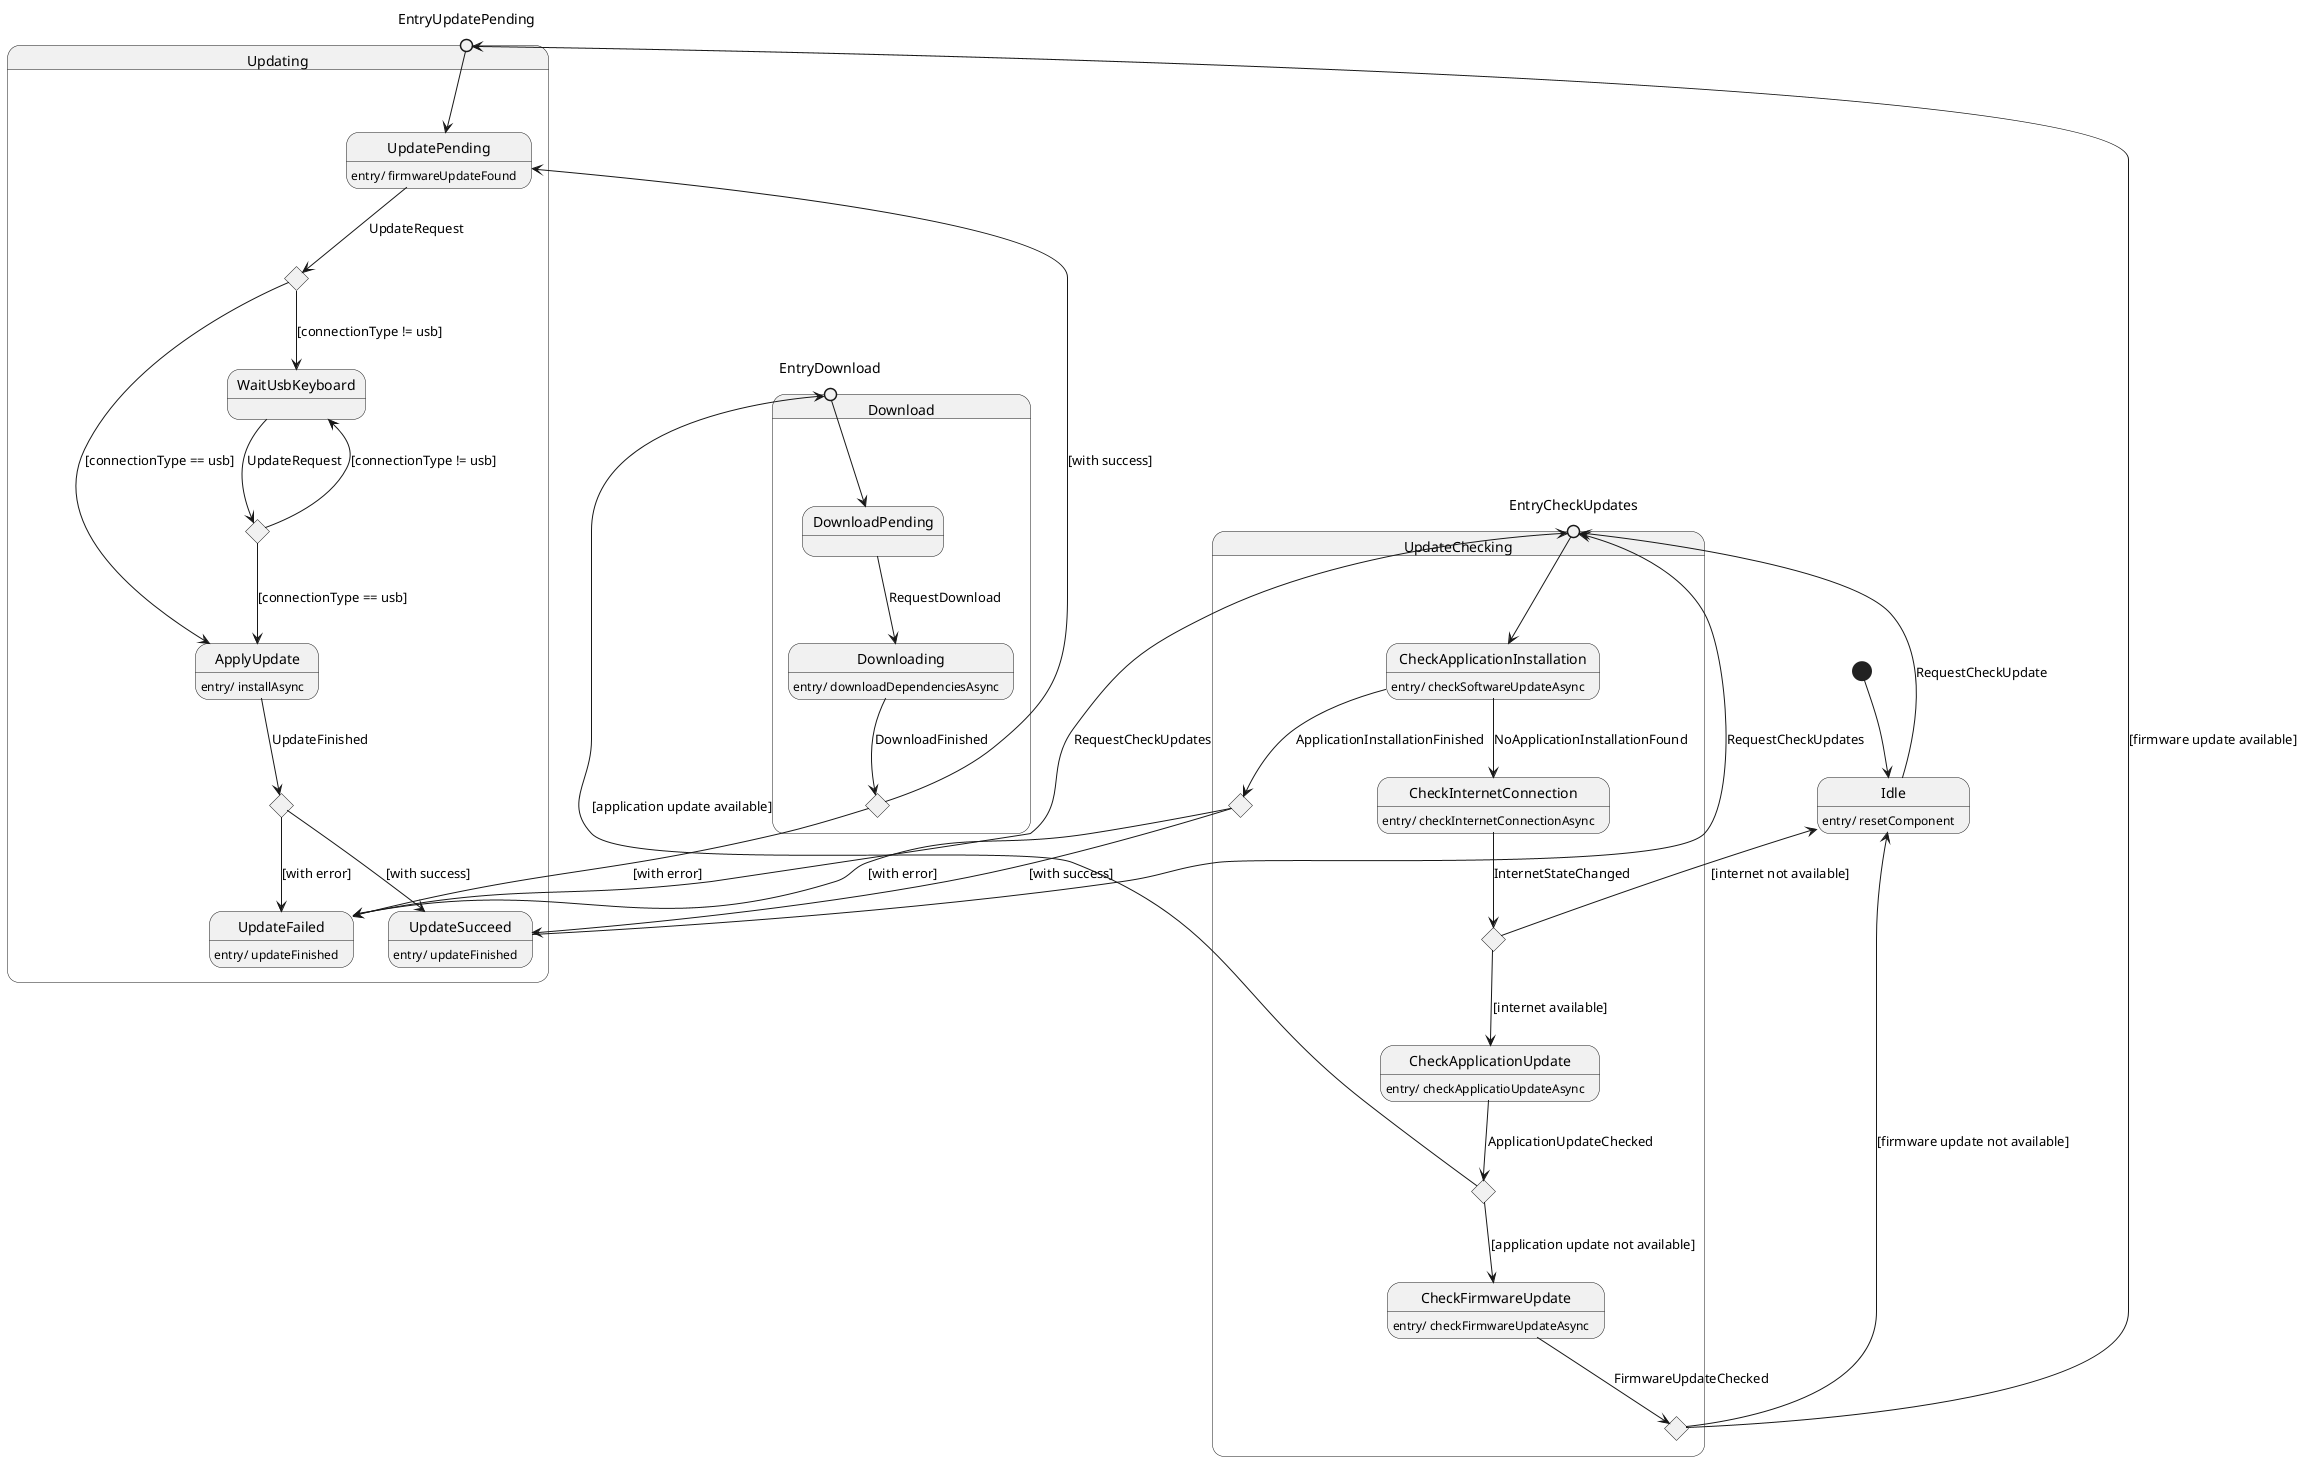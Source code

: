 @startuml Package Updater

state Idle {

}

state Updating {

    state EntryUpdatePending <<entryPoint>>

    state UpdatePending
    state ApplyUpdate
    state WaitUsbKeyboard

    UpdatePending: entry/ firmwareUpdateFound
    ApplyUpdate: entry/ installAsync

    EntryUpdatePending --> UpdatePending

    state connectionType <<choice>>

    UpdatePending --> connectionType : UpdateRequest

    connectionType --> ApplyUpdate : [connectionType == usb]
    connectionType --> WaitUsbKeyboard : [connectionType != usb]

    state retry <<choice>>

    WaitUsbKeyboard --> retry : UpdateRequest

    retry --> ApplyUpdate : [connectionType == usb]
    retry --> WaitUsbKeyboard : [connectionType != usb]

    state updateFinished <<choice>>
    ApplyUpdate -down-> updateFinished : UpdateFinished
    updateFinished -down-> UpdateSucceed : [with success]
    updateFinished -down-> UpdateFailed : [with error]

}

state Download {

    state EntryDownload <<entryPoint>>

    state Downloading

    EntryDownload --> DownloadPending

    DownloadPending --> Downloading : RequestDownload

    Downloading: entry/ downloadDependenciesAsync
    
    state downloadFinished <<choice>>

    Downloading --> downloadFinished : DownloadFinished
    downloadFinished --> UpdatePending : [with success]
    downloadFinished --> UpdateFailed : [with error]

}

state UpdateChecking {

    state EntryCheckUpdates <<entryPoint>>
    
    state internetAvailable <<choice>>
    state applicationUpdateExists <<choice>>
    state firmwareUpdateExists <<choice>>

    state CheckInternetConnection
    state CheckApplicationUpdate
    state CheckFirmwareUpdate
    state CheckApplicationInstallation

    CheckApplicationInstallation: entry/ checkSoftwareUpdateAsync
    CheckInternetConnection: entry/ checkInternetConnectionAsync
    CheckApplicationUpdate: entry/ checkApplicatioUpdateAsync
    CheckFirmwareUpdate: entry/ checkFirmwareUpdateAsync

    EntryCheckUpdates --> CheckApplicationInstallation

    state applicationInstallationFinished <<choice>>
    CheckApplicationInstallation --> applicationInstallationFinished : ApplicationInstallationFinished
    applicationInstallationFinished -down-> UpdateSucceed : [with success]
    applicationInstallationFinished -down-> UpdateFailed : [with error]

    CheckApplicationInstallation --> CheckInternetConnection : NoApplicationInstallationFound

    CheckInternetConnection --> internetAvailable : InternetStateChanged

    internetAvailable -up-> Idle : [internet not available]
    internetAvailable --> CheckApplicationUpdate : [internet available]

    CheckApplicationUpdate --> applicationUpdateExists : ApplicationUpdateChecked

    applicationUpdateExists --> CheckFirmwareUpdate : [application update not available]
    applicationUpdateExists --> EntryDownload : [application update available]

    CheckFirmwareUpdate --> firmwareUpdateExists : FirmwareUpdateChecked

    firmwareUpdateExists --> EntryUpdatePending : [firmware update available]
    firmwareUpdateExists --> Idle : [firmware update not available]

}

state UpdateSucceed {

}

state UpdateFailed {

}

Idle: entry/ resetComponent
UpdateFailed: entry/ updateFinished
UpdateSucceed: entry/ updateFinished

[*] --> Idle

Idle --> EntryCheckUpdates : RequestCheckUpdate

UpdateFailed --> EntryCheckUpdates : RequestCheckUpdates
UpdateSucceed --> EntryCheckUpdates : RequestCheckUpdates

@enduml
